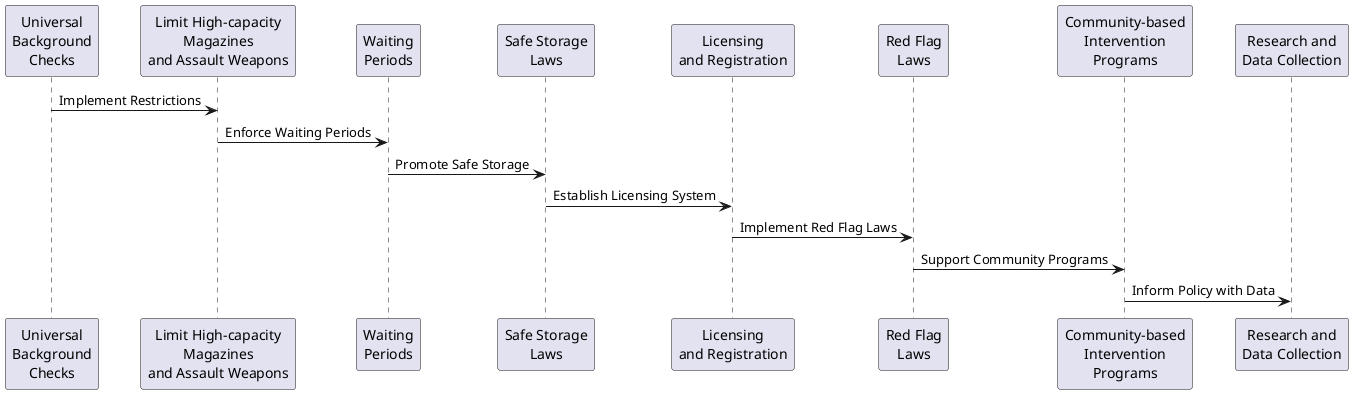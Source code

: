 @startuml
participant "Universal\nBackground\nChecks" as UBC
participant "Limit High-capacity\nMagazines\nand Assault Weapons" as LHC
participant "Waiting\nPeriods" as WP
participant "Safe Storage\nLaws" as SSL
participant "Licensing\nand Registration" as LR
participant "Red Flag\nLaws" as RFL
participant "Community-based\nIntervention\nPrograms" as CBIP
participant "Research and\nData Collection" as RDC

UBC -> LHC : Implement Restrictions
LHC -> WP : Enforce Waiting Periods
WP -> SSL : Promote Safe Storage
SSL -> LR : Establish Licensing System
LR -> RFL : Implement Red Flag Laws
RFL -> CBIP : Support Community Programs
CBIP -> RDC : Inform Policy with Data
@enduml
